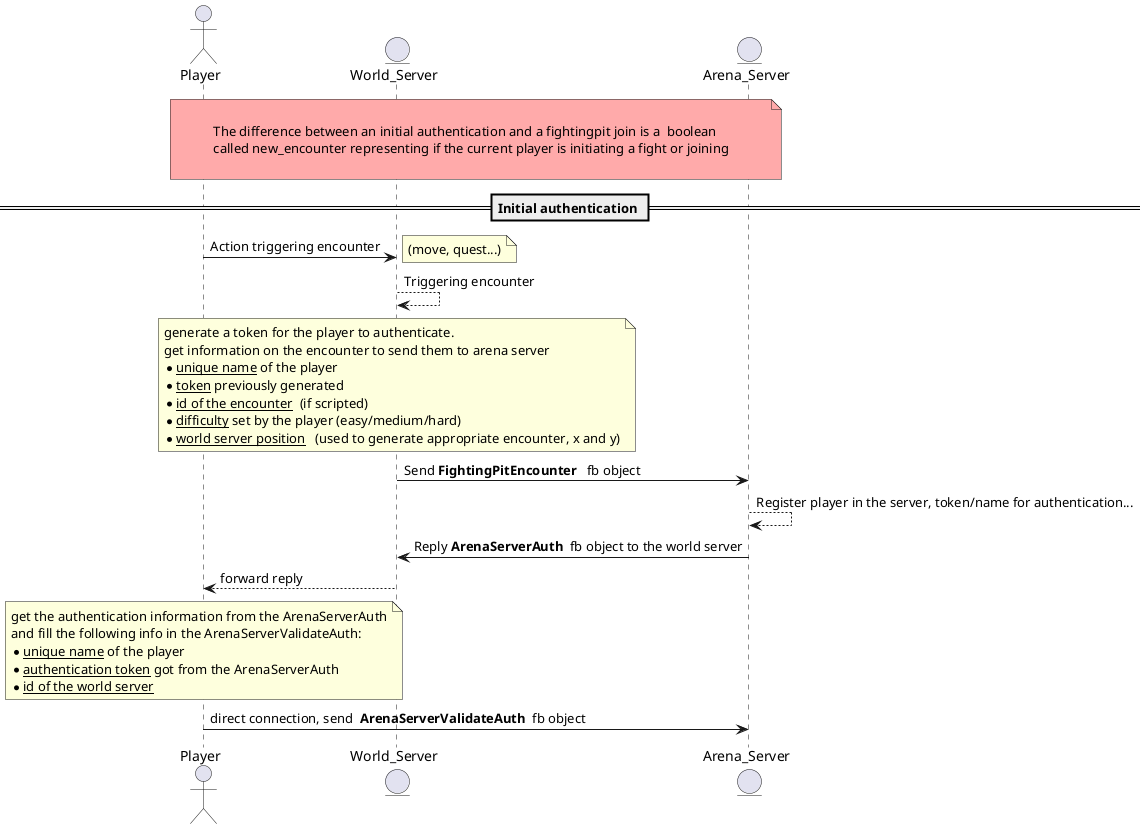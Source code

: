 @startuml
skinparam linetype ortho

actor Player
entity World_Server
entity Arena_Server

note over Player, Arena_Server #FAA

The difference between an initial authentication and a fightingpit join is a  boolean
called new_encounter representing if the current player is initiating a fight or joining

end note

== Initial authentication ==

Player       ->  World_Server: Action triggering encounter
note right: (move, quest...)

World_Server --> World_Server: Triggering encounter
note over World_Server
    generate a token for the player to authenticate.
    get information on the encounter to send them to arena server
    * __unique name__ of the player
    * __token__ previously generated
    * __id of the encounter__  (if scripted)
    * __difficulty__ set by the player (easy/medium/hard)
    * __world server position__   (used to generate appropriate encounter, x and y)
end note
World_Server ->  Arena_Server: Send **FightingPitEncounter**   fb object

Arena_Server --> Arena_Server: Register player in the server, token/name for authentication...
World_Server <- Arena_Server: Reply **ArenaServerAuth**  fb object to the world server
Player <-- World_Server: forward reply

note over Player
    get the authentication information from the ArenaServerAuth
    and fill the following info in the ArenaServerValidateAuth:
    * __unique name__ of the player
    * __authentication token__ got from the ArenaServerAuth
    * __id of the world server__
end note
Player -> Arena_Server: direct connection, send  **ArenaServerValidateAuth**  fb object

@enduml